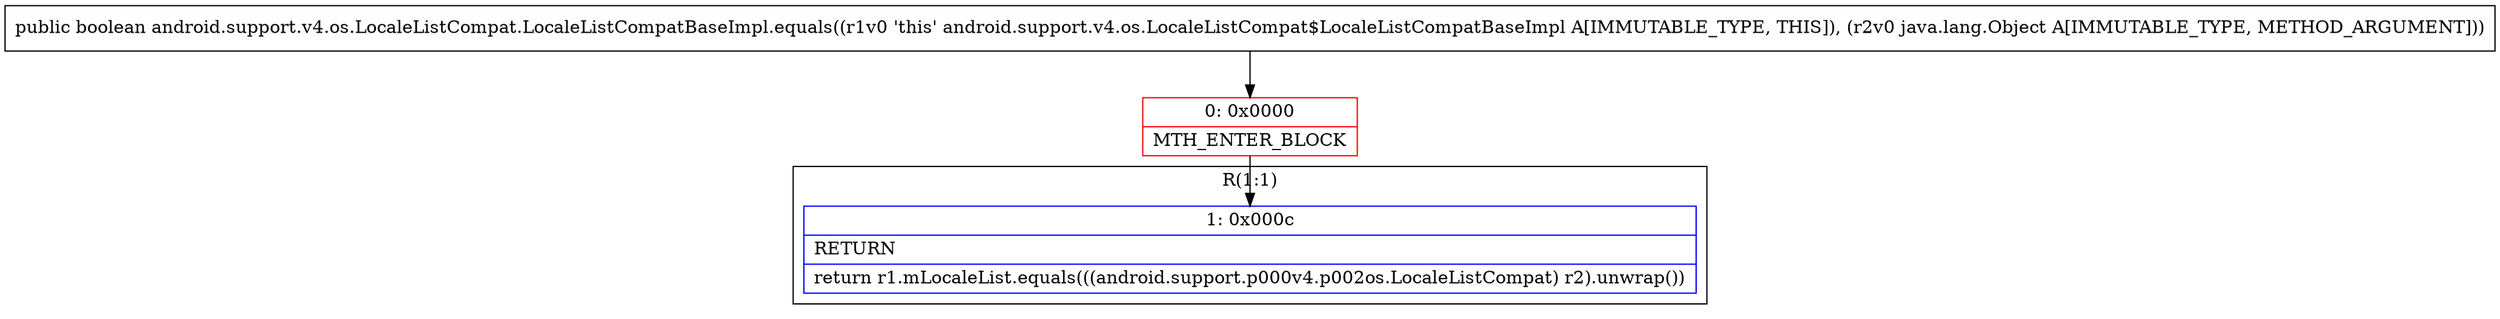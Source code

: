 digraph "CFG forandroid.support.v4.os.LocaleListCompat.LocaleListCompatBaseImpl.equals(Ljava\/lang\/Object;)Z" {
subgraph cluster_Region_520899093 {
label = "R(1:1)";
node [shape=record,color=blue];
Node_1 [shape=record,label="{1\:\ 0x000c|RETURN\l|return r1.mLocaleList.equals(((android.support.p000v4.p002os.LocaleListCompat) r2).unwrap())\l}"];
}
Node_0 [shape=record,color=red,label="{0\:\ 0x0000|MTH_ENTER_BLOCK\l}"];
MethodNode[shape=record,label="{public boolean android.support.v4.os.LocaleListCompat.LocaleListCompatBaseImpl.equals((r1v0 'this' android.support.v4.os.LocaleListCompat$LocaleListCompatBaseImpl A[IMMUTABLE_TYPE, THIS]), (r2v0 java.lang.Object A[IMMUTABLE_TYPE, METHOD_ARGUMENT])) }"];
MethodNode -> Node_0;
Node_0 -> Node_1;
}

